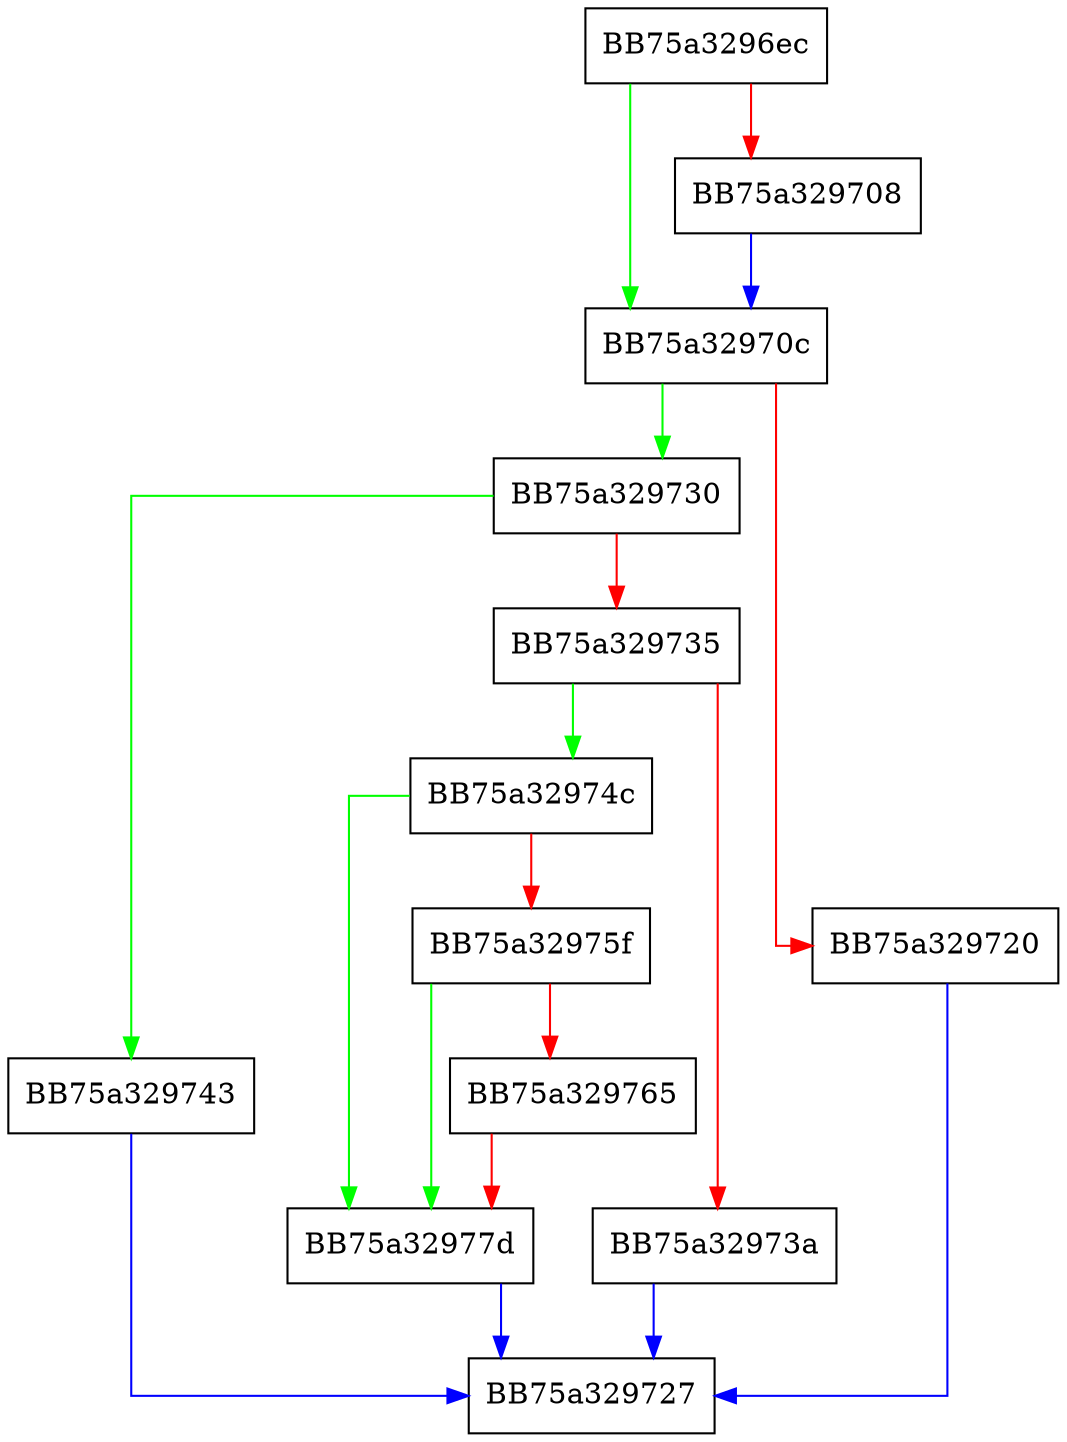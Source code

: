 digraph RelationShipInfo {
  node [shape="box"];
  graph [splines=ortho];
  BB75a3296ec -> BB75a32970c [color="green"];
  BB75a3296ec -> BB75a329708 [color="red"];
  BB75a329708 -> BB75a32970c [color="blue"];
  BB75a32970c -> BB75a329730 [color="green"];
  BB75a32970c -> BB75a329720 [color="red"];
  BB75a329720 -> BB75a329727 [color="blue"];
  BB75a329730 -> BB75a329743 [color="green"];
  BB75a329730 -> BB75a329735 [color="red"];
  BB75a329735 -> BB75a32974c [color="green"];
  BB75a329735 -> BB75a32973a [color="red"];
  BB75a32973a -> BB75a329727 [color="blue"];
  BB75a329743 -> BB75a329727 [color="blue"];
  BB75a32974c -> BB75a32977d [color="green"];
  BB75a32974c -> BB75a32975f [color="red"];
  BB75a32975f -> BB75a32977d [color="green"];
  BB75a32975f -> BB75a329765 [color="red"];
  BB75a329765 -> BB75a32977d [color="red"];
  BB75a32977d -> BB75a329727 [color="blue"];
}